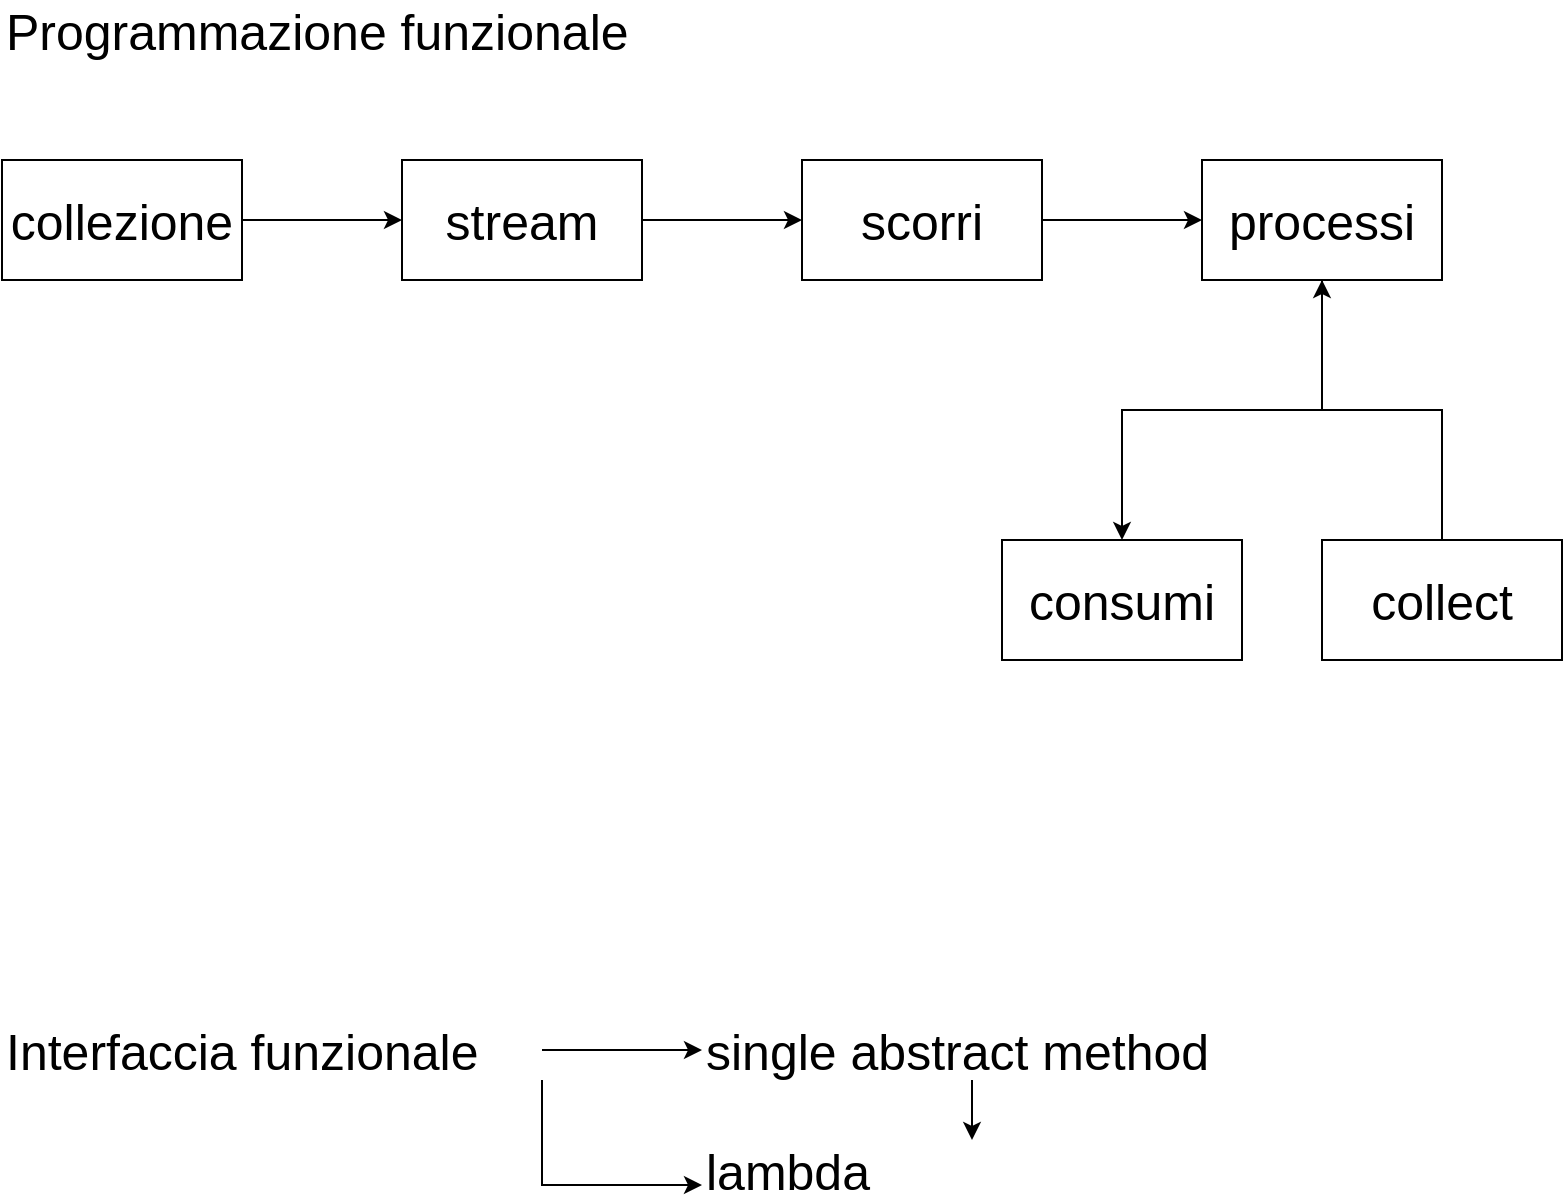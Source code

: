 <mxfile version="18.0.2" type="device"><diagram id="IdHODfjOkKq4h5Ycx7ND" name="Page-1"><mxGraphModel dx="1422" dy="762" grid="1" gridSize="10" guides="1" tooltips="1" connect="1" arrows="1" fold="1" page="1" pageScale="1" pageWidth="827" pageHeight="1169" math="0" shadow="0"><root><mxCell id="0"/><mxCell id="1" parent="0"/><mxCell id="QW7hw5H5SnWj9jBbWUey-1" value="Programmazione funzionale" style="text;html=1;strokeColor=none;fillColor=none;align=left;verticalAlign=middle;whiteSpace=wrap;rounded=0;fontSize=25;" vertex="1" parent="1"><mxGeometry x="40" y="40" width="480" height="30" as="geometry"/></mxCell><mxCell id="QW7hw5H5SnWj9jBbWUey-4" value="" style="edgeStyle=orthogonalEdgeStyle;rounded=0;orthogonalLoop=1;jettySize=auto;html=1;fontSize=25;" edge="1" parent="1" source="QW7hw5H5SnWj9jBbWUey-2" target="QW7hw5H5SnWj9jBbWUey-3"><mxGeometry relative="1" as="geometry"/></mxCell><mxCell id="QW7hw5H5SnWj9jBbWUey-2" value="collezione" style="rounded=0;whiteSpace=wrap;html=1;fontSize=25;" vertex="1" parent="1"><mxGeometry x="40" y="120" width="120" height="60" as="geometry"/></mxCell><mxCell id="QW7hw5H5SnWj9jBbWUey-6" value="" style="edgeStyle=orthogonalEdgeStyle;rounded=0;orthogonalLoop=1;jettySize=auto;html=1;fontSize=25;" edge="1" parent="1" source="QW7hw5H5SnWj9jBbWUey-3" target="QW7hw5H5SnWj9jBbWUey-5"><mxGeometry relative="1" as="geometry"/></mxCell><mxCell id="QW7hw5H5SnWj9jBbWUey-3" value="stream" style="rounded=0;whiteSpace=wrap;html=1;fontSize=25;" vertex="1" parent="1"><mxGeometry x="240" y="120" width="120" height="60" as="geometry"/></mxCell><mxCell id="QW7hw5H5SnWj9jBbWUey-8" value="" style="edgeStyle=orthogonalEdgeStyle;rounded=0;orthogonalLoop=1;jettySize=auto;html=1;fontSize=25;" edge="1" parent="1" source="QW7hw5H5SnWj9jBbWUey-5" target="QW7hw5H5SnWj9jBbWUey-7"><mxGeometry relative="1" as="geometry"/></mxCell><mxCell id="QW7hw5H5SnWj9jBbWUey-5" value="scorri" style="rounded=0;whiteSpace=wrap;html=1;fontSize=25;" vertex="1" parent="1"><mxGeometry x="440" y="120" width="120" height="60" as="geometry"/></mxCell><mxCell id="QW7hw5H5SnWj9jBbWUey-10" value="" style="edgeStyle=orthogonalEdgeStyle;rounded=0;orthogonalLoop=1;jettySize=auto;html=1;fontSize=25;" edge="1" parent="1" source="QW7hw5H5SnWj9jBbWUey-7" target="QW7hw5H5SnWj9jBbWUey-9"><mxGeometry relative="1" as="geometry"/></mxCell><mxCell id="QW7hw5H5SnWj9jBbWUey-7" value="processi" style="rounded=0;whiteSpace=wrap;html=1;fontSize=25;" vertex="1" parent="1"><mxGeometry x="640" y="120" width="120" height="60" as="geometry"/></mxCell><mxCell id="QW7hw5H5SnWj9jBbWUey-9" value="consumi" style="rounded=0;whiteSpace=wrap;html=1;fontSize=25;" vertex="1" parent="1"><mxGeometry x="540" y="310" width="120" height="60" as="geometry"/></mxCell><mxCell id="QW7hw5H5SnWj9jBbWUey-13" style="edgeStyle=orthogonalEdgeStyle;rounded=0;orthogonalLoop=1;jettySize=auto;html=1;exitX=0.5;exitY=0;exitDx=0;exitDy=0;entryX=0.5;entryY=1;entryDx=0;entryDy=0;fontSize=25;" edge="1" parent="1" source="QW7hw5H5SnWj9jBbWUey-11" target="QW7hw5H5SnWj9jBbWUey-7"><mxGeometry relative="1" as="geometry"/></mxCell><mxCell id="QW7hw5H5SnWj9jBbWUey-11" value="collect" style="rounded=0;whiteSpace=wrap;html=1;fontSize=25;" vertex="1" parent="1"><mxGeometry x="700" y="310" width="120" height="60" as="geometry"/></mxCell><mxCell id="QW7hw5H5SnWj9jBbWUey-18" value="" style="edgeStyle=orthogonalEdgeStyle;rounded=0;orthogonalLoop=1;jettySize=auto;html=1;fontSize=25;" edge="1" parent="1" source="QW7hw5H5SnWj9jBbWUey-16" target="QW7hw5H5SnWj9jBbWUey-17"><mxGeometry relative="1" as="geometry"/></mxCell><mxCell id="QW7hw5H5SnWj9jBbWUey-21" style="edgeStyle=orthogonalEdgeStyle;rounded=0;orthogonalLoop=1;jettySize=auto;html=1;exitX=1;exitY=1;exitDx=0;exitDy=0;entryX=0;entryY=0.75;entryDx=0;entryDy=0;fontSize=25;" edge="1" parent="1" source="QW7hw5H5SnWj9jBbWUey-16" target="QW7hw5H5SnWj9jBbWUey-19"><mxGeometry relative="1" as="geometry"/></mxCell><mxCell id="QW7hw5H5SnWj9jBbWUey-16" value="Interfaccia funzionale" style="text;html=1;strokeColor=none;fillColor=none;align=left;verticalAlign=middle;whiteSpace=wrap;rounded=0;fontSize=25;" vertex="1" parent="1"><mxGeometry x="40" y="550" width="270" height="30" as="geometry"/></mxCell><mxCell id="QW7hw5H5SnWj9jBbWUey-20" value="" style="edgeStyle=orthogonalEdgeStyle;rounded=0;orthogonalLoop=1;jettySize=auto;html=1;fontSize=25;" edge="1" parent="1" source="QW7hw5H5SnWj9jBbWUey-17" target="QW7hw5H5SnWj9jBbWUey-19"><mxGeometry relative="1" as="geometry"/></mxCell><mxCell id="QW7hw5H5SnWj9jBbWUey-17" value="single abstract method" style="text;html=1;strokeColor=none;fillColor=none;align=left;verticalAlign=middle;whiteSpace=wrap;rounded=0;fontSize=25;" vertex="1" parent="1"><mxGeometry x="390" y="550" width="270" height="30" as="geometry"/></mxCell><mxCell id="QW7hw5H5SnWj9jBbWUey-19" value="lambda" style="text;html=1;strokeColor=none;fillColor=none;align=left;verticalAlign=middle;whiteSpace=wrap;rounded=0;fontSize=25;" vertex="1" parent="1"><mxGeometry x="390" y="610" width="270" height="30" as="geometry"/></mxCell></root></mxGraphModel></diagram></mxfile>